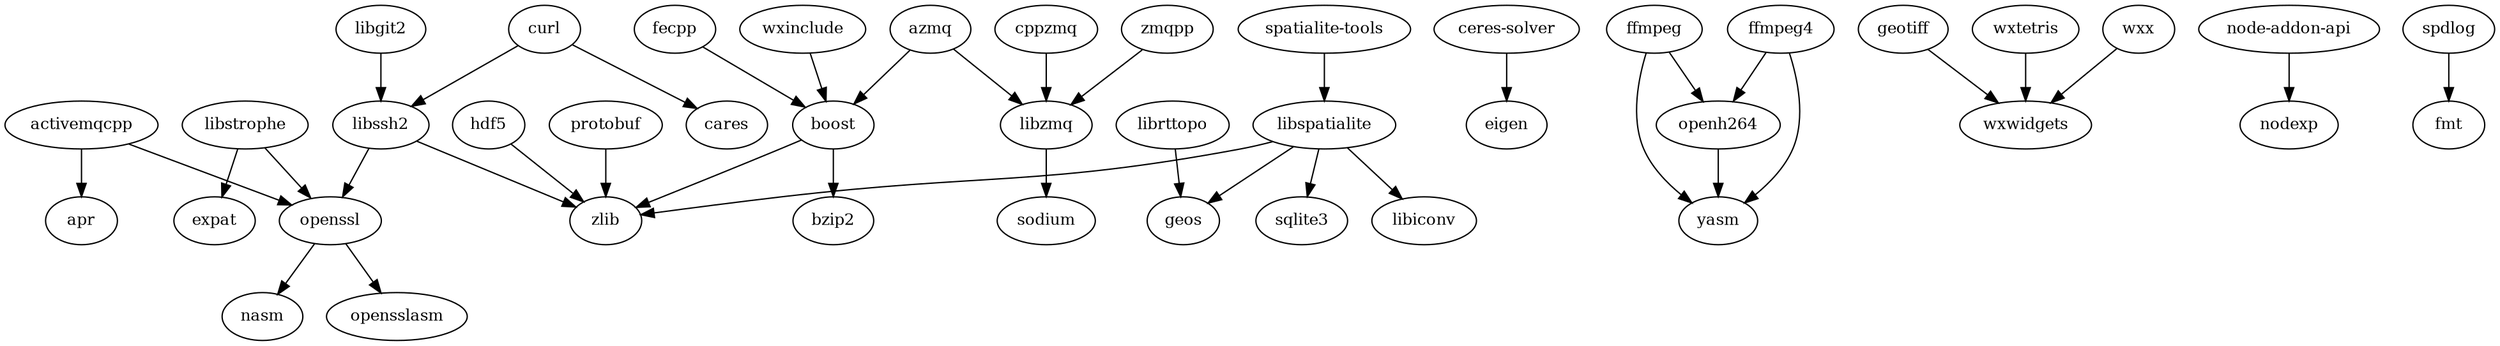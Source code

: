 digraph GG {
  node [fontsize=12];
  "activemqcpp" -> "apr";
  "activemqcpp" -> "openssl";
  "azmq" -> "boost";
  "azmq" -> "libzmq";
  "boost" -> "bzip2";
  "boost" -> "zlib";
  "ceres-solver" -> "eigen";
  "cppzmq" -> "libzmq";
  "curl" -> "cares";
  "curl" -> "libssh2";
  "fecpp" -> "boost";
  "ffmpeg" -> "openh264";
  "ffmpeg" -> "yasm";
  "ffmpeg4" -> "openh264";
  "ffmpeg4" -> "yasm";
  "geotiff" -> "wxwidgets";
  "hdf5" -> "zlib";
  "libgit2" -> "libssh2";
  "librttopo" -> "geos";
  "libspatialite" -> "geos";
  "libspatialite" -> "libiconv";
  "libspatialite" -> "sqlite3";
  "libspatialite" -> "zlib";
  "libssh2" -> "openssl";
  "libssh2" -> "zlib";
  "libstrophe" -> "expat";
  "libstrophe" -> "openssl";
  "libzmq" -> "sodium";
  "node-addon-api" -> "nodexp";
  "openh264" -> "yasm";
  "openssl" -> "nasm";
  "openssl" -> "opensslasm";
  "protobuf" -> "zlib";
  "spatialite-tools" -> "libspatialite";
  "spdlog" -> "fmt";
  "wxinclude" -> "boost";
  "wxtetris" -> "wxwidgets";
  "wxx" -> "wxwidgets";
  "zmqpp" -> "libzmq";
}

